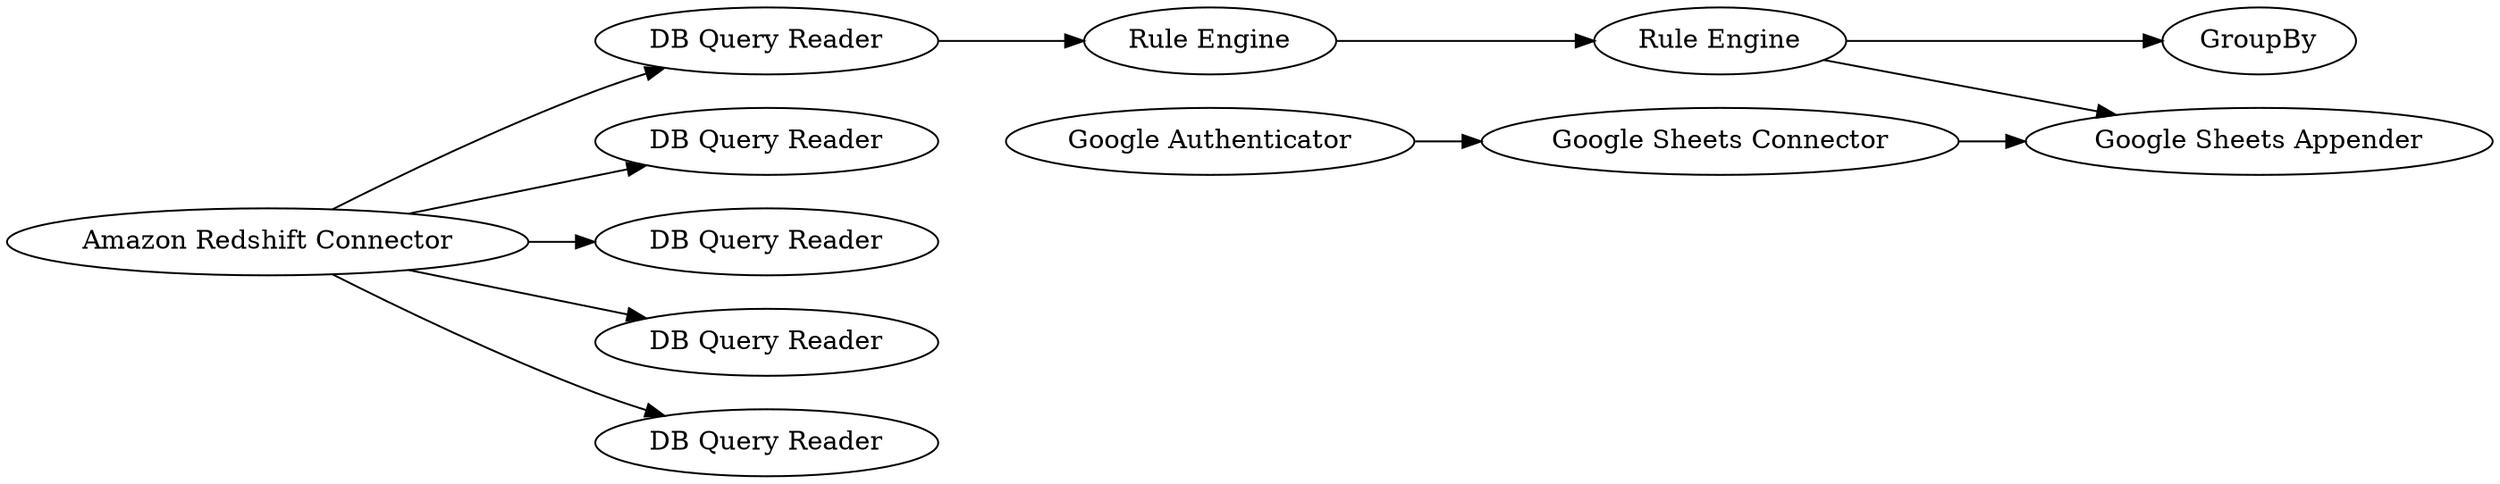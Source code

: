 digraph {
	68 -> 70
	64 -> 66
	5 -> 13
	71 -> 67
	5 -> 6
	5 -> 63
	71 -> 70
	66 -> 71
	69 -> 68
	5 -> 64
	5 -> 57
	5 [label="Amazon Redshift Connector"]
	64 [label="DB Query Reader"]
	57 [label="DB Query Reader"]
	13 [label="DB Query Reader"]
	66 [label="Rule Engine"]
	70 [label="Google Sheets Appender"]
	68 [label="Google Sheets Connector"]
	71 [label="Rule Engine"]
	69 [label="Google Authenticator"]
	67 [label=GroupBy]
	63 [label="DB Query Reader"]
	6 [label="DB Query Reader"]
	rankdir=LR
}
